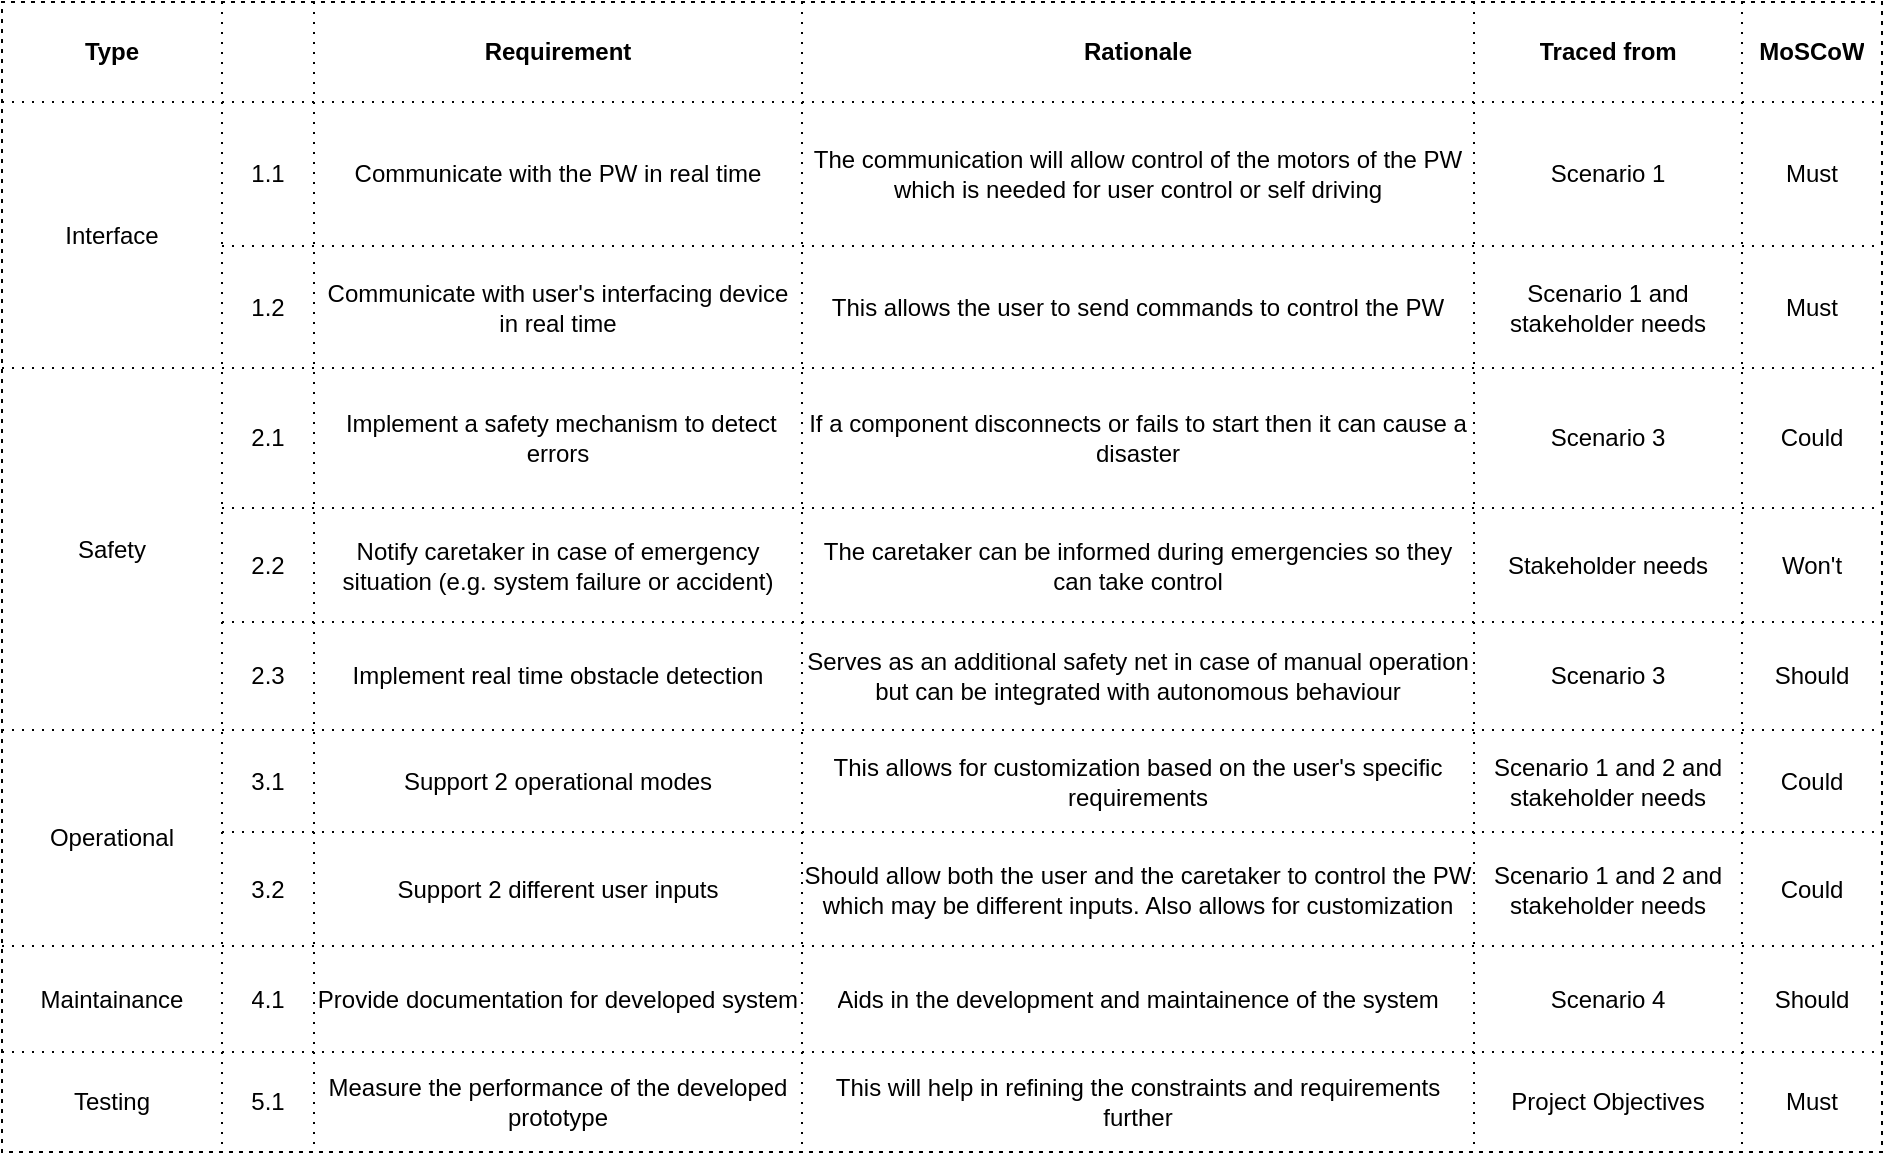 <mxfile version="24.4.13" type="github">
  <diagram name="Page-1" id="JsQqndsf8agpKZZgXn96">
    <mxGraphModel dx="1434" dy="696" grid="1" gridSize="10" guides="1" tooltips="1" connect="1" arrows="1" fold="1" page="1" pageScale="1" pageWidth="827" pageHeight="1169" math="0" shadow="0">
      <root>
        <mxCell id="0" />
        <mxCell id="1" parent="0" />
        <mxCell id="9y0vCKBri3shFIYVmUoE-1" value="" style="shape=table;startSize=0;container=1;collapsible=0;childLayout=tableLayout;gradientColor=none;swimlaneFillColor=none;strokeColor=default;dashed=1;dashPattern=1 4;" parent="1" vertex="1">
          <mxGeometry x="130" y="210" width="940" height="575.0" as="geometry" />
        </mxCell>
        <mxCell id="9y0vCKBri3shFIYVmUoE-2" value="" style="shape=tableRow;horizontal=0;startSize=0;swimlaneHead=0;swimlaneBody=0;strokeColor=inherit;top=0;left=0;bottom=0;right=0;collapsible=0;dropTarget=0;fillColor=none;points=[[0,0.5],[1,0.5]];portConstraint=eastwest;" parent="9y0vCKBri3shFIYVmUoE-1" vertex="1">
          <mxGeometry width="940" height="50" as="geometry" />
        </mxCell>
        <mxCell id="9y0vCKBri3shFIYVmUoE-3" value="&lt;b&gt;Type&lt;/b&gt;" style="shape=partialRectangle;html=1;whiteSpace=wrap;connectable=0;strokeColor=inherit;overflow=hidden;fillColor=none;top=0;left=0;bottom=0;right=0;pointerEvents=1;gradientColor=#66FFFF;shadow=0;" parent="9y0vCKBri3shFIYVmUoE-2" vertex="1">
          <mxGeometry width="110" height="50" as="geometry">
            <mxRectangle width="110" height="50" as="alternateBounds" />
          </mxGeometry>
        </mxCell>
        <mxCell id="9y0vCKBri3shFIYVmUoE-4" value="" style="shape=partialRectangle;html=1;whiteSpace=wrap;connectable=0;strokeColor=inherit;overflow=hidden;fillColor=none;top=0;left=0;bottom=0;right=0;pointerEvents=1;" parent="9y0vCKBri3shFIYVmUoE-2" vertex="1">
          <mxGeometry x="110" width="46" height="50" as="geometry">
            <mxRectangle width="46" height="50" as="alternateBounds" />
          </mxGeometry>
        </mxCell>
        <mxCell id="9y0vCKBri3shFIYVmUoE-38" value="&lt;b&gt;Requirement&lt;/b&gt;" style="shape=partialRectangle;html=1;whiteSpace=wrap;connectable=0;strokeColor=inherit;overflow=hidden;fillColor=none;top=0;left=0;bottom=0;right=0;pointerEvents=1;" parent="9y0vCKBri3shFIYVmUoE-2" vertex="1">
          <mxGeometry x="156" width="244" height="50" as="geometry">
            <mxRectangle width="244" height="50" as="alternateBounds" />
          </mxGeometry>
        </mxCell>
        <mxCell id="9y0vCKBri3shFIYVmUoE-5" value="&lt;b&gt;Rationale&lt;/b&gt;" style="shape=partialRectangle;html=1;whiteSpace=wrap;connectable=0;strokeColor=inherit;overflow=hidden;fillColor=none;top=0;left=0;bottom=0;right=0;pointerEvents=1;" parent="9y0vCKBri3shFIYVmUoE-2" vertex="1">
          <mxGeometry x="400" width="336" height="50" as="geometry">
            <mxRectangle width="336" height="50" as="alternateBounds" />
          </mxGeometry>
        </mxCell>
        <mxCell id="9y0vCKBri3shFIYVmUoE-6" value="&lt;b&gt;Traced from&lt;/b&gt;" style="shape=partialRectangle;html=1;whiteSpace=wrap;connectable=0;strokeColor=inherit;overflow=hidden;fillColor=none;top=0;left=0;bottom=0;right=0;pointerEvents=1;" parent="9y0vCKBri3shFIYVmUoE-2" vertex="1">
          <mxGeometry x="736" width="134" height="50" as="geometry">
            <mxRectangle width="134" height="50" as="alternateBounds" />
          </mxGeometry>
        </mxCell>
        <mxCell id="9y0vCKBri3shFIYVmUoE-7" value="&lt;b&gt;MoSCoW&lt;/b&gt;" style="shape=partialRectangle;html=1;whiteSpace=wrap;connectable=0;strokeColor=inherit;overflow=hidden;fillColor=none;top=0;left=0;bottom=0;right=0;pointerEvents=1;" parent="9y0vCKBri3shFIYVmUoE-2" vertex="1">
          <mxGeometry x="870" width="70" height="50" as="geometry">
            <mxRectangle width="70" height="50" as="alternateBounds" />
          </mxGeometry>
        </mxCell>
        <mxCell id="9y0vCKBri3shFIYVmUoE-8" value="" style="shape=tableRow;horizontal=0;startSize=0;swimlaneHead=0;swimlaneBody=0;strokeColor=inherit;top=0;left=0;bottom=0;right=0;collapsible=0;dropTarget=0;fillColor=none;points=[[0,0.5],[1,0.5]];portConstraint=eastwest;" parent="9y0vCKBri3shFIYVmUoE-1" vertex="1">
          <mxGeometry y="50" width="940" height="72" as="geometry" />
        </mxCell>
        <mxCell id="9y0vCKBri3shFIYVmUoE-9" value="Interface" style="shape=partialRectangle;html=1;whiteSpace=wrap;connectable=0;strokeColor=inherit;overflow=hidden;fillColor=none;top=0;left=0;bottom=0;right=0;pointerEvents=1;rowspan=2;colspan=1;" parent="9y0vCKBri3shFIYVmUoE-8" vertex="1">
          <mxGeometry width="110" height="133" as="geometry">
            <mxRectangle width="110" height="72" as="alternateBounds" />
          </mxGeometry>
        </mxCell>
        <mxCell id="9y0vCKBri3shFIYVmUoE-10" value="1.1" style="shape=partialRectangle;html=1;whiteSpace=wrap;connectable=0;strokeColor=inherit;overflow=hidden;fillColor=none;top=0;left=0;bottom=0;right=0;pointerEvents=1;" parent="9y0vCKBri3shFIYVmUoE-8" vertex="1">
          <mxGeometry x="110" width="46" height="72" as="geometry">
            <mxRectangle width="46" height="72" as="alternateBounds" />
          </mxGeometry>
        </mxCell>
        <mxCell id="9y0vCKBri3shFIYVmUoE-39" value="Communicate with the PW in real time" style="shape=partialRectangle;html=1;whiteSpace=wrap;connectable=0;strokeColor=inherit;overflow=hidden;fillColor=none;top=0;left=0;bottom=0;right=0;pointerEvents=1;align=center;" parent="9y0vCKBri3shFIYVmUoE-8" vertex="1">
          <mxGeometry x="156" width="244" height="72" as="geometry">
            <mxRectangle width="244" height="72" as="alternateBounds" />
          </mxGeometry>
        </mxCell>
        <mxCell id="9y0vCKBri3shFIYVmUoE-11" value="The communication will allow control of the motors of the PW which is needed for user control or self driving" style="shape=partialRectangle;html=1;whiteSpace=wrap;connectable=0;strokeColor=inherit;overflow=hidden;fillColor=none;top=0;left=0;bottom=0;right=0;pointerEvents=1;align=center;" parent="9y0vCKBri3shFIYVmUoE-8" vertex="1">
          <mxGeometry x="400" width="336" height="72" as="geometry">
            <mxRectangle width="336" height="72" as="alternateBounds" />
          </mxGeometry>
        </mxCell>
        <mxCell id="9y0vCKBri3shFIYVmUoE-12" value="Scenario 1" style="shape=partialRectangle;html=1;whiteSpace=wrap;connectable=0;strokeColor=inherit;overflow=hidden;fillColor=none;top=0;left=0;bottom=0;right=0;pointerEvents=1;" parent="9y0vCKBri3shFIYVmUoE-8" vertex="1">
          <mxGeometry x="736" width="134" height="72" as="geometry">
            <mxRectangle width="134" height="72" as="alternateBounds" />
          </mxGeometry>
        </mxCell>
        <mxCell id="9y0vCKBri3shFIYVmUoE-13" value="Must" style="shape=partialRectangle;html=1;whiteSpace=wrap;connectable=0;strokeColor=inherit;overflow=hidden;fillColor=none;top=0;left=0;bottom=0;right=0;pointerEvents=1;" parent="9y0vCKBri3shFIYVmUoE-8" vertex="1">
          <mxGeometry x="870" width="70" height="72" as="geometry">
            <mxRectangle width="70" height="72" as="alternateBounds" />
          </mxGeometry>
        </mxCell>
        <mxCell id="9y0vCKBri3shFIYVmUoE-65" style="shape=tableRow;horizontal=0;startSize=0;swimlaneHead=0;swimlaneBody=0;strokeColor=inherit;top=0;left=0;bottom=0;right=0;collapsible=0;dropTarget=0;fillColor=none;points=[[0,0.5],[1,0.5]];portConstraint=eastwest;" parent="9y0vCKBri3shFIYVmUoE-1" vertex="1">
          <mxGeometry y="122" width="940" height="61" as="geometry" />
        </mxCell>
        <mxCell id="9y0vCKBri3shFIYVmUoE-66" style="shape=partialRectangle;html=1;whiteSpace=wrap;connectable=0;strokeColor=inherit;overflow=hidden;fillColor=none;top=0;left=0;bottom=0;right=0;pointerEvents=1;" parent="9y0vCKBri3shFIYVmUoE-65" vertex="1" visible="0">
          <mxGeometry width="110" height="61" as="geometry">
            <mxRectangle width="110" height="61" as="alternateBounds" />
          </mxGeometry>
        </mxCell>
        <mxCell id="9y0vCKBri3shFIYVmUoE-67" value="1.2" style="shape=partialRectangle;html=1;whiteSpace=wrap;connectable=0;strokeColor=inherit;overflow=hidden;fillColor=none;top=0;left=0;bottom=0;right=0;pointerEvents=1;" parent="9y0vCKBri3shFIYVmUoE-65" vertex="1">
          <mxGeometry x="110" width="46" height="61" as="geometry">
            <mxRectangle width="46" height="61" as="alternateBounds" />
          </mxGeometry>
        </mxCell>
        <mxCell id="9y0vCKBri3shFIYVmUoE-68" value="Communicate with user&#39;s interfacing device in real time" style="shape=partialRectangle;html=1;whiteSpace=wrap;connectable=0;strokeColor=inherit;overflow=hidden;fillColor=none;top=0;left=0;bottom=0;right=0;pointerEvents=1;" parent="9y0vCKBri3shFIYVmUoE-65" vertex="1">
          <mxGeometry x="156" width="244" height="61" as="geometry">
            <mxRectangle width="244" height="61" as="alternateBounds" />
          </mxGeometry>
        </mxCell>
        <mxCell id="9y0vCKBri3shFIYVmUoE-69" value="This allows the user to send commands to control the PW" style="shape=partialRectangle;html=1;whiteSpace=wrap;connectable=0;strokeColor=inherit;overflow=hidden;fillColor=none;top=0;left=0;bottom=0;right=0;pointerEvents=1;" parent="9y0vCKBri3shFIYVmUoE-65" vertex="1">
          <mxGeometry x="400" width="336" height="61" as="geometry">
            <mxRectangle width="336" height="61" as="alternateBounds" />
          </mxGeometry>
        </mxCell>
        <mxCell id="9y0vCKBri3shFIYVmUoE-70" value="Scenario 1 and stakeholder needs" style="shape=partialRectangle;html=1;whiteSpace=wrap;connectable=0;strokeColor=inherit;overflow=hidden;fillColor=none;top=0;left=0;bottom=0;right=0;pointerEvents=1;" parent="9y0vCKBri3shFIYVmUoE-65" vertex="1">
          <mxGeometry x="736" width="134" height="61" as="geometry">
            <mxRectangle width="134" height="61" as="alternateBounds" />
          </mxGeometry>
        </mxCell>
        <mxCell id="9y0vCKBri3shFIYVmUoE-71" value="Must" style="shape=partialRectangle;html=1;whiteSpace=wrap;connectable=0;strokeColor=inherit;overflow=hidden;fillColor=none;top=0;left=0;bottom=0;right=0;pointerEvents=1;" parent="9y0vCKBri3shFIYVmUoE-65" vertex="1">
          <mxGeometry x="870" width="70" height="61" as="geometry">
            <mxRectangle width="70" height="61" as="alternateBounds" />
          </mxGeometry>
        </mxCell>
        <mxCell id="9y0vCKBri3shFIYVmUoE-14" value="" style="shape=tableRow;horizontal=0;startSize=0;swimlaneHead=0;swimlaneBody=0;strokeColor=inherit;top=0;left=0;bottom=0;right=0;collapsible=0;dropTarget=0;fillColor=none;points=[[0,0.5],[1,0.5]];portConstraint=eastwest;" parent="9y0vCKBri3shFIYVmUoE-1" vertex="1">
          <mxGeometry y="183" width="940" height="70" as="geometry" />
        </mxCell>
        <mxCell id="9y0vCKBri3shFIYVmUoE-15" value="Safety" style="shape=partialRectangle;html=1;whiteSpace=wrap;connectable=0;strokeColor=inherit;overflow=hidden;fillColor=none;top=0;left=0;bottom=0;right=0;pointerEvents=1;rowspan=3;colspan=1;" parent="9y0vCKBri3shFIYVmUoE-14" vertex="1">
          <mxGeometry width="110" height="181" as="geometry">
            <mxRectangle width="110" height="70" as="alternateBounds" />
          </mxGeometry>
        </mxCell>
        <mxCell id="9y0vCKBri3shFIYVmUoE-16" value="2.1" style="shape=partialRectangle;html=1;whiteSpace=wrap;connectable=0;strokeColor=inherit;overflow=hidden;fillColor=none;top=0;left=0;bottom=0;right=0;pointerEvents=1;" parent="9y0vCKBri3shFIYVmUoE-14" vertex="1">
          <mxGeometry x="110" width="46" height="70" as="geometry">
            <mxRectangle width="46" height="70" as="alternateBounds" />
          </mxGeometry>
        </mxCell>
        <mxCell id="9y0vCKBri3shFIYVmUoE-40" value="&amp;nbsp;Implement a safety mechanism to detect errors" style="shape=partialRectangle;html=1;whiteSpace=wrap;connectable=0;strokeColor=inherit;overflow=hidden;fillColor=none;top=0;left=0;bottom=0;right=0;pointerEvents=1;" parent="9y0vCKBri3shFIYVmUoE-14" vertex="1">
          <mxGeometry x="156" width="244" height="70" as="geometry">
            <mxRectangle width="244" height="70" as="alternateBounds" />
          </mxGeometry>
        </mxCell>
        <mxCell id="9y0vCKBri3shFIYVmUoE-17" value="If a component disconnects or fails to start then it can cause a disaster" style="shape=partialRectangle;html=1;whiteSpace=wrap;connectable=0;strokeColor=inherit;overflow=hidden;fillColor=none;top=0;left=0;bottom=0;right=0;pointerEvents=1;" parent="9y0vCKBri3shFIYVmUoE-14" vertex="1">
          <mxGeometry x="400" width="336" height="70" as="geometry">
            <mxRectangle width="336" height="70" as="alternateBounds" />
          </mxGeometry>
        </mxCell>
        <mxCell id="9y0vCKBri3shFIYVmUoE-18" value="Scenario 3" style="shape=partialRectangle;html=1;whiteSpace=wrap;connectable=0;strokeColor=inherit;overflow=hidden;fillColor=none;top=0;left=0;bottom=0;right=0;pointerEvents=1;" parent="9y0vCKBri3shFIYVmUoE-14" vertex="1">
          <mxGeometry x="736" width="134" height="70" as="geometry">
            <mxRectangle width="134" height="70" as="alternateBounds" />
          </mxGeometry>
        </mxCell>
        <mxCell id="9y0vCKBri3shFIYVmUoE-19" value="Could" style="shape=partialRectangle;html=1;whiteSpace=wrap;connectable=0;strokeColor=inherit;overflow=hidden;fillColor=none;top=0;left=0;bottom=0;right=0;pointerEvents=1;" parent="9y0vCKBri3shFIYVmUoE-14" vertex="1">
          <mxGeometry x="870" width="70" height="70" as="geometry">
            <mxRectangle width="70" height="70" as="alternateBounds" />
          </mxGeometry>
        </mxCell>
        <mxCell id="9y0vCKBri3shFIYVmUoE-51" style="shape=tableRow;horizontal=0;startSize=0;swimlaneHead=0;swimlaneBody=0;strokeColor=inherit;top=0;left=0;bottom=0;right=0;collapsible=0;dropTarget=0;fillColor=none;points=[[0,0.5],[1,0.5]];portConstraint=eastwest;" parent="9y0vCKBri3shFIYVmUoE-1" vertex="1">
          <mxGeometry y="253" width="940" height="57" as="geometry" />
        </mxCell>
        <mxCell id="9y0vCKBri3shFIYVmUoE-52" style="shape=partialRectangle;html=1;whiteSpace=wrap;connectable=0;strokeColor=inherit;overflow=hidden;fillColor=none;top=0;left=0;bottom=0;right=0;pointerEvents=1;" parent="9y0vCKBri3shFIYVmUoE-51" vertex="1" visible="0">
          <mxGeometry width="110" height="57" as="geometry">
            <mxRectangle width="110" height="57" as="alternateBounds" />
          </mxGeometry>
        </mxCell>
        <mxCell id="9y0vCKBri3shFIYVmUoE-53" value="2.2" style="shape=partialRectangle;html=1;whiteSpace=wrap;connectable=0;strokeColor=inherit;overflow=hidden;fillColor=none;top=0;left=0;bottom=0;right=0;pointerEvents=1;" parent="9y0vCKBri3shFIYVmUoE-51" vertex="1">
          <mxGeometry x="110" width="46" height="57" as="geometry">
            <mxRectangle width="46" height="57" as="alternateBounds" />
          </mxGeometry>
        </mxCell>
        <mxCell id="9y0vCKBri3shFIYVmUoE-54" value="Notify caretaker in case of emergency situation (e.g. system failure or accident)" style="shape=partialRectangle;html=1;whiteSpace=wrap;connectable=0;strokeColor=inherit;overflow=hidden;fillColor=none;top=0;left=0;bottom=0;right=0;pointerEvents=1;" parent="9y0vCKBri3shFIYVmUoE-51" vertex="1">
          <mxGeometry x="156" width="244" height="57" as="geometry">
            <mxRectangle width="244" height="57" as="alternateBounds" />
          </mxGeometry>
        </mxCell>
        <mxCell id="9y0vCKBri3shFIYVmUoE-55" value="The caretaker can be informed during emergencies so they can take control" style="shape=partialRectangle;html=1;whiteSpace=wrap;connectable=0;strokeColor=inherit;overflow=hidden;fillColor=none;top=0;left=0;bottom=0;right=0;pointerEvents=1;" parent="9y0vCKBri3shFIYVmUoE-51" vertex="1">
          <mxGeometry x="400" width="336" height="57" as="geometry">
            <mxRectangle width="336" height="57" as="alternateBounds" />
          </mxGeometry>
        </mxCell>
        <mxCell id="9y0vCKBri3shFIYVmUoE-56" value="Stakeholder needs" style="shape=partialRectangle;html=1;whiteSpace=wrap;connectable=0;strokeColor=inherit;overflow=hidden;fillColor=none;top=0;left=0;bottom=0;right=0;pointerEvents=1;" parent="9y0vCKBri3shFIYVmUoE-51" vertex="1">
          <mxGeometry x="736" width="134" height="57" as="geometry">
            <mxRectangle width="134" height="57" as="alternateBounds" />
          </mxGeometry>
        </mxCell>
        <mxCell id="9y0vCKBri3shFIYVmUoE-57" value="Won&#39;t" style="shape=partialRectangle;html=1;whiteSpace=wrap;connectable=0;strokeColor=inherit;overflow=hidden;fillColor=none;top=0;left=0;bottom=0;right=0;pointerEvents=1;" parent="9y0vCKBri3shFIYVmUoE-51" vertex="1">
          <mxGeometry x="870" width="70" height="57" as="geometry">
            <mxRectangle width="70" height="57" as="alternateBounds" />
          </mxGeometry>
        </mxCell>
        <mxCell id="9y0vCKBri3shFIYVmUoE-44" style="shape=tableRow;horizontal=0;startSize=0;swimlaneHead=0;swimlaneBody=0;strokeColor=inherit;top=0;left=0;bottom=0;right=0;collapsible=0;dropTarget=0;fillColor=none;points=[[0,0.5],[1,0.5]];portConstraint=eastwest;" parent="9y0vCKBri3shFIYVmUoE-1" vertex="1">
          <mxGeometry y="310" width="940" height="54" as="geometry" />
        </mxCell>
        <mxCell id="9y0vCKBri3shFIYVmUoE-45" style="shape=partialRectangle;html=1;whiteSpace=wrap;connectable=0;strokeColor=inherit;overflow=hidden;fillColor=none;top=0;left=0;bottom=0;right=0;pointerEvents=1;" parent="9y0vCKBri3shFIYVmUoE-44" vertex="1" visible="0">
          <mxGeometry width="110" height="54" as="geometry">
            <mxRectangle width="110" height="54" as="alternateBounds" />
          </mxGeometry>
        </mxCell>
        <mxCell id="9y0vCKBri3shFIYVmUoE-46" value="2.3" style="shape=partialRectangle;html=1;whiteSpace=wrap;connectable=0;strokeColor=inherit;overflow=hidden;fillColor=none;top=0;left=0;bottom=0;right=0;pointerEvents=1;" parent="9y0vCKBri3shFIYVmUoE-44" vertex="1">
          <mxGeometry x="110" width="46" height="54" as="geometry">
            <mxRectangle width="46" height="54" as="alternateBounds" />
          </mxGeometry>
        </mxCell>
        <mxCell id="9y0vCKBri3shFIYVmUoE-47" value="Implement real time obstacle detection" style="shape=partialRectangle;html=1;whiteSpace=wrap;connectable=0;strokeColor=inherit;overflow=hidden;fillColor=none;top=0;left=0;bottom=0;right=0;pointerEvents=1;" parent="9y0vCKBri3shFIYVmUoE-44" vertex="1">
          <mxGeometry x="156" width="244" height="54" as="geometry">
            <mxRectangle width="244" height="54" as="alternateBounds" />
          </mxGeometry>
        </mxCell>
        <mxCell id="9y0vCKBri3shFIYVmUoE-48" value="Serves as an additional safety net in case of manual operation but can be integrated with autonomous behaviour" style="shape=partialRectangle;html=1;whiteSpace=wrap;connectable=0;strokeColor=inherit;overflow=hidden;fillColor=none;top=0;left=0;bottom=0;right=0;pointerEvents=1;" parent="9y0vCKBri3shFIYVmUoE-44" vertex="1">
          <mxGeometry x="400" width="336" height="54" as="geometry">
            <mxRectangle width="336" height="54" as="alternateBounds" />
          </mxGeometry>
        </mxCell>
        <mxCell id="9y0vCKBri3shFIYVmUoE-49" value="Scenario 3" style="shape=partialRectangle;html=1;whiteSpace=wrap;connectable=0;strokeColor=inherit;overflow=hidden;fillColor=none;top=0;left=0;bottom=0;right=0;pointerEvents=1;" parent="9y0vCKBri3shFIYVmUoE-44" vertex="1">
          <mxGeometry x="736" width="134" height="54" as="geometry">
            <mxRectangle width="134" height="54" as="alternateBounds" />
          </mxGeometry>
        </mxCell>
        <mxCell id="9y0vCKBri3shFIYVmUoE-50" value="Should" style="shape=partialRectangle;html=1;whiteSpace=wrap;connectable=0;strokeColor=inherit;overflow=hidden;fillColor=none;top=0;left=0;bottom=0;right=0;pointerEvents=1;" parent="9y0vCKBri3shFIYVmUoE-44" vertex="1">
          <mxGeometry x="870" width="70" height="54" as="geometry">
            <mxRectangle width="70" height="54" as="alternateBounds" />
          </mxGeometry>
        </mxCell>
        <mxCell id="9y0vCKBri3shFIYVmUoE-20" value="" style="shape=tableRow;horizontal=0;startSize=0;swimlaneHead=0;swimlaneBody=0;strokeColor=inherit;top=0;left=0;bottom=0;right=0;collapsible=0;dropTarget=0;fillColor=none;points=[[0,0.5],[1,0.5]];portConstraint=eastwest;" parent="9y0vCKBri3shFIYVmUoE-1" vertex="1">
          <mxGeometry y="364" width="940" height="51" as="geometry" />
        </mxCell>
        <mxCell id="9y0vCKBri3shFIYVmUoE-21" value="Operational" style="shape=partialRectangle;html=1;whiteSpace=wrap;connectable=0;strokeColor=inherit;overflow=hidden;fillColor=none;top=0;left=0;bottom=0;right=0;pointerEvents=1;rowspan=2;colspan=1;" parent="9y0vCKBri3shFIYVmUoE-20" vertex="1">
          <mxGeometry width="110" height="108" as="geometry">
            <mxRectangle width="110" height="51" as="alternateBounds" />
          </mxGeometry>
        </mxCell>
        <mxCell id="9y0vCKBri3shFIYVmUoE-22" value="3.1" style="shape=partialRectangle;html=1;whiteSpace=wrap;connectable=0;strokeColor=inherit;overflow=hidden;fillColor=none;top=0;left=0;bottom=0;right=0;pointerEvents=1;" parent="9y0vCKBri3shFIYVmUoE-20" vertex="1">
          <mxGeometry x="110" width="46" height="51" as="geometry">
            <mxRectangle width="46" height="51" as="alternateBounds" />
          </mxGeometry>
        </mxCell>
        <mxCell id="9y0vCKBri3shFIYVmUoE-41" value="Support 2 operational modes" style="shape=partialRectangle;html=1;whiteSpace=wrap;connectable=0;strokeColor=inherit;overflow=hidden;fillColor=none;top=0;left=0;bottom=0;right=0;pointerEvents=1;" parent="9y0vCKBri3shFIYVmUoE-20" vertex="1">
          <mxGeometry x="156" width="244" height="51" as="geometry">
            <mxRectangle width="244" height="51" as="alternateBounds" />
          </mxGeometry>
        </mxCell>
        <mxCell id="9y0vCKBri3shFIYVmUoE-23" value="This allows for customization based on the user&#39;s specific requirements" style="shape=partialRectangle;html=1;whiteSpace=wrap;connectable=0;strokeColor=inherit;overflow=hidden;fillColor=none;top=0;left=0;bottom=0;right=0;pointerEvents=1;" parent="9y0vCKBri3shFIYVmUoE-20" vertex="1">
          <mxGeometry x="400" width="336" height="51" as="geometry">
            <mxRectangle width="336" height="51" as="alternateBounds" />
          </mxGeometry>
        </mxCell>
        <mxCell id="9y0vCKBri3shFIYVmUoE-24" value="Scenario 1 and 2 and stakeholder needs" style="shape=partialRectangle;html=1;whiteSpace=wrap;connectable=0;strokeColor=inherit;overflow=hidden;fillColor=none;top=0;left=0;bottom=0;right=0;pointerEvents=1;" parent="9y0vCKBri3shFIYVmUoE-20" vertex="1">
          <mxGeometry x="736" width="134" height="51" as="geometry">
            <mxRectangle width="134" height="51" as="alternateBounds" />
          </mxGeometry>
        </mxCell>
        <mxCell id="9y0vCKBri3shFIYVmUoE-25" value="Could" style="shape=partialRectangle;html=1;whiteSpace=wrap;connectable=0;strokeColor=inherit;overflow=hidden;fillColor=none;top=0;left=0;bottom=0;right=0;pointerEvents=1;" parent="9y0vCKBri3shFIYVmUoE-20" vertex="1">
          <mxGeometry x="870" width="70" height="51" as="geometry">
            <mxRectangle width="70" height="51" as="alternateBounds" />
          </mxGeometry>
        </mxCell>
        <mxCell id="9y0vCKBri3shFIYVmUoE-26" value="" style="shape=tableRow;horizontal=0;startSize=0;swimlaneHead=0;swimlaneBody=0;strokeColor=inherit;top=0;left=0;bottom=0;right=0;collapsible=0;dropTarget=0;fillColor=none;points=[[0,0.5],[1,0.5]];portConstraint=eastwest;" parent="9y0vCKBri3shFIYVmUoE-1" vertex="1">
          <mxGeometry y="415" width="940" height="57" as="geometry" />
        </mxCell>
        <mxCell id="9y0vCKBri3shFIYVmUoE-27" value="" style="shape=partialRectangle;html=1;whiteSpace=wrap;connectable=0;strokeColor=inherit;overflow=hidden;fillColor=none;top=0;left=0;bottom=0;right=0;pointerEvents=1;" parent="9y0vCKBri3shFIYVmUoE-26" vertex="1" visible="0">
          <mxGeometry width="110" height="57" as="geometry">
            <mxRectangle width="110" height="57" as="alternateBounds" />
          </mxGeometry>
        </mxCell>
        <mxCell id="9y0vCKBri3shFIYVmUoE-28" value="3.2" style="shape=partialRectangle;html=1;whiteSpace=wrap;connectable=0;strokeColor=inherit;overflow=hidden;fillColor=none;top=0;left=0;bottom=0;right=0;pointerEvents=1;" parent="9y0vCKBri3shFIYVmUoE-26" vertex="1">
          <mxGeometry x="110" width="46" height="57" as="geometry">
            <mxRectangle width="46" height="57" as="alternateBounds" />
          </mxGeometry>
        </mxCell>
        <mxCell id="9y0vCKBri3shFIYVmUoE-42" value="Support 2 different user inputs" style="shape=partialRectangle;html=1;whiteSpace=wrap;connectable=0;strokeColor=inherit;overflow=hidden;fillColor=none;top=0;left=0;bottom=0;right=0;pointerEvents=1;" parent="9y0vCKBri3shFIYVmUoE-26" vertex="1">
          <mxGeometry x="156" width="244" height="57" as="geometry">
            <mxRectangle width="244" height="57" as="alternateBounds" />
          </mxGeometry>
        </mxCell>
        <mxCell id="9y0vCKBri3shFIYVmUoE-29" value="Should allow both the user and the caretaker to control the PW which may be different inputs. Also allows for customization" style="shape=partialRectangle;html=1;whiteSpace=wrap;connectable=0;strokeColor=inherit;overflow=hidden;fillColor=none;top=0;left=0;bottom=0;right=0;pointerEvents=1;" parent="9y0vCKBri3shFIYVmUoE-26" vertex="1">
          <mxGeometry x="400" width="336" height="57" as="geometry">
            <mxRectangle width="336" height="57" as="alternateBounds" />
          </mxGeometry>
        </mxCell>
        <mxCell id="9y0vCKBri3shFIYVmUoE-30" value="Scenario 1 and 2 and stakeholder needs" style="shape=partialRectangle;html=1;whiteSpace=wrap;connectable=0;strokeColor=inherit;overflow=hidden;fillColor=none;top=0;left=0;bottom=0;right=0;pointerEvents=1;" parent="9y0vCKBri3shFIYVmUoE-26" vertex="1">
          <mxGeometry x="736" width="134" height="57" as="geometry">
            <mxRectangle width="134" height="57" as="alternateBounds" />
          </mxGeometry>
        </mxCell>
        <mxCell id="9y0vCKBri3shFIYVmUoE-31" value="Could" style="shape=partialRectangle;html=1;whiteSpace=wrap;connectable=0;strokeColor=inherit;overflow=hidden;fillColor=none;top=0;left=0;bottom=0;right=0;pointerEvents=1;" parent="9y0vCKBri3shFIYVmUoE-26" vertex="1">
          <mxGeometry x="870" width="70" height="57" as="geometry">
            <mxRectangle width="70" height="57" as="alternateBounds" />
          </mxGeometry>
        </mxCell>
        <mxCell id="9y0vCKBri3shFIYVmUoE-72" style="shape=tableRow;horizontal=0;startSize=0;swimlaneHead=0;swimlaneBody=0;strokeColor=inherit;top=0;left=0;bottom=0;right=0;collapsible=0;dropTarget=0;fillColor=none;points=[[0,0.5],[1,0.5]];portConstraint=eastwest;" parent="9y0vCKBri3shFIYVmUoE-1" vertex="1">
          <mxGeometry y="472" width="940" height="53" as="geometry" />
        </mxCell>
        <mxCell id="9y0vCKBri3shFIYVmUoE-73" value="Maintainance" style="shape=partialRectangle;html=1;whiteSpace=wrap;connectable=0;strokeColor=inherit;overflow=hidden;fillColor=none;top=0;left=0;bottom=0;right=0;pointerEvents=1;" parent="9y0vCKBri3shFIYVmUoE-72" vertex="1">
          <mxGeometry width="110" height="53" as="geometry">
            <mxRectangle width="110" height="53" as="alternateBounds" />
          </mxGeometry>
        </mxCell>
        <mxCell id="9y0vCKBri3shFIYVmUoE-74" value="4.1" style="shape=partialRectangle;html=1;whiteSpace=wrap;connectable=0;strokeColor=inherit;overflow=hidden;fillColor=none;top=0;left=0;bottom=0;right=0;pointerEvents=1;" parent="9y0vCKBri3shFIYVmUoE-72" vertex="1">
          <mxGeometry x="110" width="46" height="53" as="geometry">
            <mxRectangle width="46" height="53" as="alternateBounds" />
          </mxGeometry>
        </mxCell>
        <mxCell id="9y0vCKBri3shFIYVmUoE-75" value="Provide documentation for developed system" style="shape=partialRectangle;html=1;whiteSpace=wrap;connectable=0;strokeColor=inherit;overflow=hidden;fillColor=none;top=0;left=0;bottom=0;right=0;pointerEvents=1;" parent="9y0vCKBri3shFIYVmUoE-72" vertex="1">
          <mxGeometry x="156" width="244" height="53" as="geometry">
            <mxRectangle width="244" height="53" as="alternateBounds" />
          </mxGeometry>
        </mxCell>
        <mxCell id="9y0vCKBri3shFIYVmUoE-76" value="Aids in the development and maintainence of the system" style="shape=partialRectangle;html=1;whiteSpace=wrap;connectable=0;strokeColor=inherit;overflow=hidden;fillColor=none;top=0;left=0;bottom=0;right=0;pointerEvents=1;" parent="9y0vCKBri3shFIYVmUoE-72" vertex="1">
          <mxGeometry x="400" width="336" height="53" as="geometry">
            <mxRectangle width="336" height="53" as="alternateBounds" />
          </mxGeometry>
        </mxCell>
        <mxCell id="9y0vCKBri3shFIYVmUoE-77" value="Scenario 4" style="shape=partialRectangle;html=1;whiteSpace=wrap;connectable=0;strokeColor=inherit;overflow=hidden;fillColor=none;top=0;left=0;bottom=0;right=0;pointerEvents=1;" parent="9y0vCKBri3shFIYVmUoE-72" vertex="1">
          <mxGeometry x="736" width="134" height="53" as="geometry">
            <mxRectangle width="134" height="53" as="alternateBounds" />
          </mxGeometry>
        </mxCell>
        <mxCell id="9y0vCKBri3shFIYVmUoE-78" value="Should" style="shape=partialRectangle;html=1;whiteSpace=wrap;connectable=0;strokeColor=inherit;overflow=hidden;fillColor=none;top=0;left=0;bottom=0;right=0;pointerEvents=1;" parent="9y0vCKBri3shFIYVmUoE-72" vertex="1">
          <mxGeometry x="870" width="70" height="53" as="geometry">
            <mxRectangle width="70" height="53" as="alternateBounds" />
          </mxGeometry>
        </mxCell>
        <mxCell id="9y0vCKBri3shFIYVmUoE-32" value="" style="shape=tableRow;horizontal=0;startSize=0;swimlaneHead=0;swimlaneBody=0;strokeColor=inherit;top=0;left=0;bottom=0;right=0;collapsible=0;dropTarget=0;fillColor=none;points=[[0,0.5],[1,0.5]];portConstraint=eastwest;" parent="9y0vCKBri3shFIYVmUoE-1" vertex="1">
          <mxGeometry y="525" width="940" height="50" as="geometry" />
        </mxCell>
        <mxCell id="9y0vCKBri3shFIYVmUoE-33" value="Testing" style="shape=partialRectangle;html=1;whiteSpace=wrap;connectable=0;strokeColor=inherit;overflow=hidden;fillColor=none;top=0;left=0;bottom=0;right=0;pointerEvents=1;" parent="9y0vCKBri3shFIYVmUoE-32" vertex="1">
          <mxGeometry width="110" height="50" as="geometry">
            <mxRectangle width="110" height="50" as="alternateBounds" />
          </mxGeometry>
        </mxCell>
        <mxCell id="9y0vCKBri3shFIYVmUoE-34" value="5.1" style="shape=partialRectangle;html=1;whiteSpace=wrap;connectable=0;strokeColor=inherit;overflow=hidden;fillColor=none;top=0;left=0;bottom=0;right=0;pointerEvents=1;" parent="9y0vCKBri3shFIYVmUoE-32" vertex="1">
          <mxGeometry x="110" width="46" height="50" as="geometry">
            <mxRectangle width="46" height="50" as="alternateBounds" />
          </mxGeometry>
        </mxCell>
        <mxCell id="9y0vCKBri3shFIYVmUoE-43" value="Measure the performance of the developed prototype" style="shape=partialRectangle;html=1;whiteSpace=wrap;connectable=0;strokeColor=inherit;overflow=hidden;fillColor=none;top=0;left=0;bottom=0;right=0;pointerEvents=1;" parent="9y0vCKBri3shFIYVmUoE-32" vertex="1">
          <mxGeometry x="156" width="244" height="50" as="geometry">
            <mxRectangle width="244" height="50" as="alternateBounds" />
          </mxGeometry>
        </mxCell>
        <mxCell id="9y0vCKBri3shFIYVmUoE-35" value="This will help in refining the constraints and requirements further" style="shape=partialRectangle;html=1;whiteSpace=wrap;connectable=0;strokeColor=inherit;overflow=hidden;fillColor=none;top=0;left=0;bottom=0;right=0;pointerEvents=1;" parent="9y0vCKBri3shFIYVmUoE-32" vertex="1">
          <mxGeometry x="400" width="336" height="50" as="geometry">
            <mxRectangle width="336" height="50" as="alternateBounds" />
          </mxGeometry>
        </mxCell>
        <mxCell id="9y0vCKBri3shFIYVmUoE-36" value="Project Objectives" style="shape=partialRectangle;html=1;whiteSpace=wrap;connectable=0;strokeColor=inherit;overflow=hidden;fillColor=none;top=0;left=0;bottom=0;right=0;pointerEvents=1;" parent="9y0vCKBri3shFIYVmUoE-32" vertex="1">
          <mxGeometry x="736" width="134" height="50" as="geometry">
            <mxRectangle width="134" height="50" as="alternateBounds" />
          </mxGeometry>
        </mxCell>
        <mxCell id="9y0vCKBri3shFIYVmUoE-37" value="Must" style="shape=partialRectangle;html=1;whiteSpace=wrap;connectable=0;strokeColor=inherit;overflow=hidden;fillColor=none;top=0;left=0;bottom=0;right=0;pointerEvents=1;" parent="9y0vCKBri3shFIYVmUoE-32" vertex="1">
          <mxGeometry x="870" width="70" height="50" as="geometry">
            <mxRectangle width="70" height="50" as="alternateBounds" />
          </mxGeometry>
        </mxCell>
      </root>
    </mxGraphModel>
  </diagram>
</mxfile>
